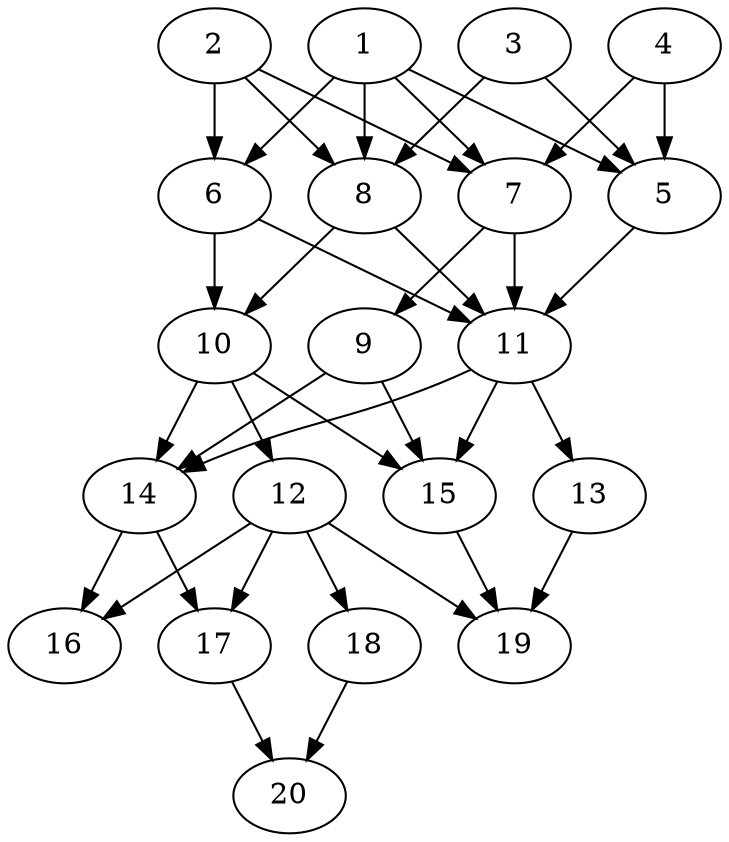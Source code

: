 // DAG automatically generated by daggen at Thu Oct  3 13:58:42 2019
// ./daggen --dot -n 20 --ccr 0.4 --fat 0.5 --regular 0.9 --density 0.9 --mindata 5242880 --maxdata 52428800 
digraph G {
  1 [size="74964480", alpha="0.07", expect_size="29985792"] 
  1 -> 5 [size ="29985792"]
  1 -> 6 [size ="29985792"]
  1 -> 7 [size ="29985792"]
  1 -> 8 [size ="29985792"]
  2 [size="24312320", alpha="0.18", expect_size="9724928"] 
  2 -> 6 [size ="9724928"]
  2 -> 7 [size ="9724928"]
  2 -> 8 [size ="9724928"]
  3 [size="129717760", alpha="0.17", expect_size="51887104"] 
  3 -> 5 [size ="51887104"]
  3 -> 8 [size ="51887104"]
  4 [size="118707200", alpha="0.04", expect_size="47482880"] 
  4 -> 5 [size ="47482880"]
  4 -> 7 [size ="47482880"]
  5 [size="23257600", alpha="0.09", expect_size="9303040"] 
  5 -> 11 [size ="9303040"]
  6 [size="82304000", alpha="0.02", expect_size="32921600"] 
  6 -> 10 [size ="32921600"]
  6 -> 11 [size ="32921600"]
  7 [size="117442560", alpha="0.11", expect_size="46977024"] 
  7 -> 9 [size ="46977024"]
  7 -> 11 [size ="46977024"]
  8 [size="101027840", alpha="0.07", expect_size="40411136"] 
  8 -> 10 [size ="40411136"]
  8 -> 11 [size ="40411136"]
  9 [size="34501120", alpha="0.01", expect_size="13800448"] 
  9 -> 14 [size ="13800448"]
  9 -> 15 [size ="13800448"]
  10 [size="49377280", alpha="0.19", expect_size="19750912"] 
  10 -> 12 [size ="19750912"]
  10 -> 14 [size ="19750912"]
  10 -> 15 [size ="19750912"]
  11 [size="90880000", alpha="0.08", expect_size="36352000"] 
  11 -> 13 [size ="36352000"]
  11 -> 14 [size ="36352000"]
  11 -> 15 [size ="36352000"]
  12 [size="14784000", alpha="0.15", expect_size="5913600"] 
  12 -> 16 [size ="5913600"]
  12 -> 17 [size ="5913600"]
  12 -> 18 [size ="5913600"]
  12 -> 19 [size ="5913600"]
  13 [size="120130560", alpha="0.18", expect_size="48052224"] 
  13 -> 19 [size ="48052224"]
  14 [size="101798400", alpha="0.05", expect_size="40719360"] 
  14 -> 16 [size ="40719360"]
  14 -> 17 [size ="40719360"]
  15 [size="124618240", alpha="0.04", expect_size="49847296"] 
  15 -> 19 [size ="49847296"]
  16 [size="59555840", alpha="0.12", expect_size="23822336"] 
  17 [size="69301760", alpha="0.11", expect_size="27720704"] 
  17 -> 20 [size ="27720704"]
  18 [size="13529600", alpha="0.15", expect_size="5411840"] 
  18 -> 20 [size ="5411840"]
  19 [size="56857600", alpha="0.17", expect_size="22743040"] 
  20 [size="62929920", alpha="0.10", expect_size="25171968"] 
}
